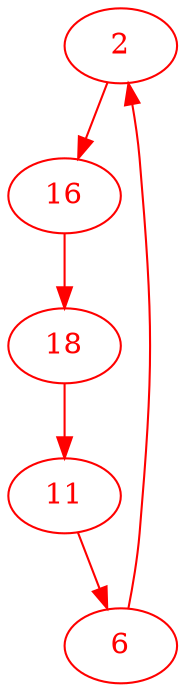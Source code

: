 digraph g{
node [color = red, fontcolor=red]; 2 6 11 16 18 ;
2 -> 16 [color=red] ;
6 -> 2 [color=red] ;
11 -> 6 [color=red] ;
16 -> 18 [color=red] ;
18 -> 11 [color=red] ;
}